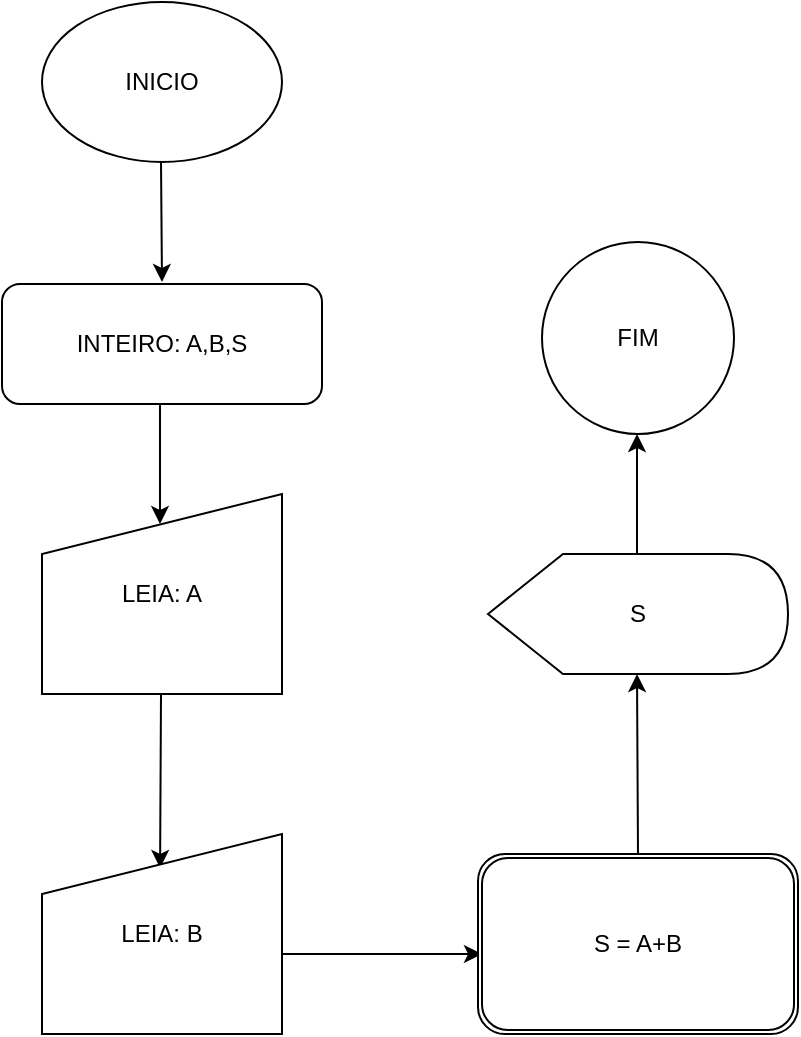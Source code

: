 <mxfile version="24.4.10" type="github">
  <diagram name="Página-1" id="Y22tKrZrkLfmT2rcY0l-">
    <mxGraphModel dx="586" dy="1625" grid="1" gridSize="10" guides="1" tooltips="1" connect="1" arrows="1" fold="1" page="1" pageScale="1" pageWidth="827" pageHeight="1169" math="0" shadow="0">
      <root>
        <mxCell id="0" />
        <mxCell id="1" parent="0" />
        <mxCell id="wneXIsNdCZFxbZezay4P-2" value="INICIO" style="ellipse;whiteSpace=wrap;html=1;" vertex="1" parent="1">
          <mxGeometry x="30" y="20" width="120" height="80" as="geometry" />
        </mxCell>
        <mxCell id="wneXIsNdCZFxbZezay4P-3" value="" style="endArrow=classic;html=1;rounded=0;" edge="1" parent="1">
          <mxGeometry width="50" height="50" relative="1" as="geometry">
            <mxPoint x="89.5" y="100" as="sourcePoint" />
            <mxPoint x="90" y="160" as="targetPoint" />
          </mxGeometry>
        </mxCell>
        <mxCell id="wneXIsNdCZFxbZezay4P-4" value="LEIA: A" style="shape=manualInput;whiteSpace=wrap;html=1;" vertex="1" parent="1">
          <mxGeometry x="30" y="266" width="120" height="100" as="geometry" />
        </mxCell>
        <mxCell id="wneXIsNdCZFxbZezay4P-6" value="" style="endArrow=classic;html=1;rounded=0;entryX=0.492;entryY=0.17;entryDx=0;entryDy=0;entryPerimeter=0;" edge="1" parent="1" target="wneXIsNdCZFxbZezay4P-7">
          <mxGeometry width="50" height="50" relative="1" as="geometry">
            <mxPoint x="89.5" y="366" as="sourcePoint" />
            <mxPoint x="90" y="440" as="targetPoint" />
          </mxGeometry>
        </mxCell>
        <mxCell id="wneXIsNdCZFxbZezay4P-7" value="LEIA: B" style="shape=manualInput;whiteSpace=wrap;html=1;" vertex="1" parent="1">
          <mxGeometry x="30" y="436" width="120" height="100" as="geometry" />
        </mxCell>
        <mxCell id="wneXIsNdCZFxbZezay4P-8" value="" style="endArrow=classic;html=1;rounded=0;" edge="1" parent="1">
          <mxGeometry width="50" height="50" relative="1" as="geometry">
            <mxPoint x="150" y="496" as="sourcePoint" />
            <mxPoint x="250" y="496" as="targetPoint" />
          </mxGeometry>
        </mxCell>
        <mxCell id="wneXIsNdCZFxbZezay4P-10" value="S = A+B" style="shape=ext;double=1;rounded=1;whiteSpace=wrap;html=1;" vertex="1" parent="1">
          <mxGeometry x="248" y="446" width="160" height="90" as="geometry" />
        </mxCell>
        <mxCell id="wneXIsNdCZFxbZezay4P-11" value="" style="endArrow=classic;html=1;rounded=0;exitX=0.5;exitY=0;exitDx=0;exitDy=0;" edge="1" parent="1" source="wneXIsNdCZFxbZezay4P-10">
          <mxGeometry width="50" height="50" relative="1" as="geometry">
            <mxPoint x="327.5" y="436" as="sourcePoint" />
            <mxPoint x="327.5" y="356" as="targetPoint" />
          </mxGeometry>
        </mxCell>
        <mxCell id="wneXIsNdCZFxbZezay4P-12" value="S" style="shape=display;whiteSpace=wrap;html=1;" vertex="1" parent="1">
          <mxGeometry x="253" y="296" width="150" height="60" as="geometry" />
        </mxCell>
        <mxCell id="wneXIsNdCZFxbZezay4P-13" value="FIM" style="ellipse;whiteSpace=wrap;html=1;aspect=fixed;" vertex="1" parent="1">
          <mxGeometry x="280" y="140" width="96" height="96" as="geometry" />
        </mxCell>
        <mxCell id="wneXIsNdCZFxbZezay4P-14" value="" style="endArrow=classic;html=1;rounded=0;" edge="1" parent="1">
          <mxGeometry width="50" height="50" relative="1" as="geometry">
            <mxPoint x="327.5" y="296" as="sourcePoint" />
            <mxPoint x="327.5" y="236" as="targetPoint" />
          </mxGeometry>
        </mxCell>
        <mxCell id="wneXIsNdCZFxbZezay4P-16" value="INTEIRO: A,B,S" style="rounded=1;whiteSpace=wrap;html=1;" vertex="1" parent="1">
          <mxGeometry x="10" y="161" width="160" height="60" as="geometry" />
        </mxCell>
        <mxCell id="wneXIsNdCZFxbZezay4P-17" value="" style="endArrow=classic;html=1;rounded=0;" edge="1" parent="1">
          <mxGeometry width="50" height="50" relative="1" as="geometry">
            <mxPoint x="89" y="221" as="sourcePoint" />
            <mxPoint x="89" y="281" as="targetPoint" />
          </mxGeometry>
        </mxCell>
      </root>
    </mxGraphModel>
  </diagram>
</mxfile>
